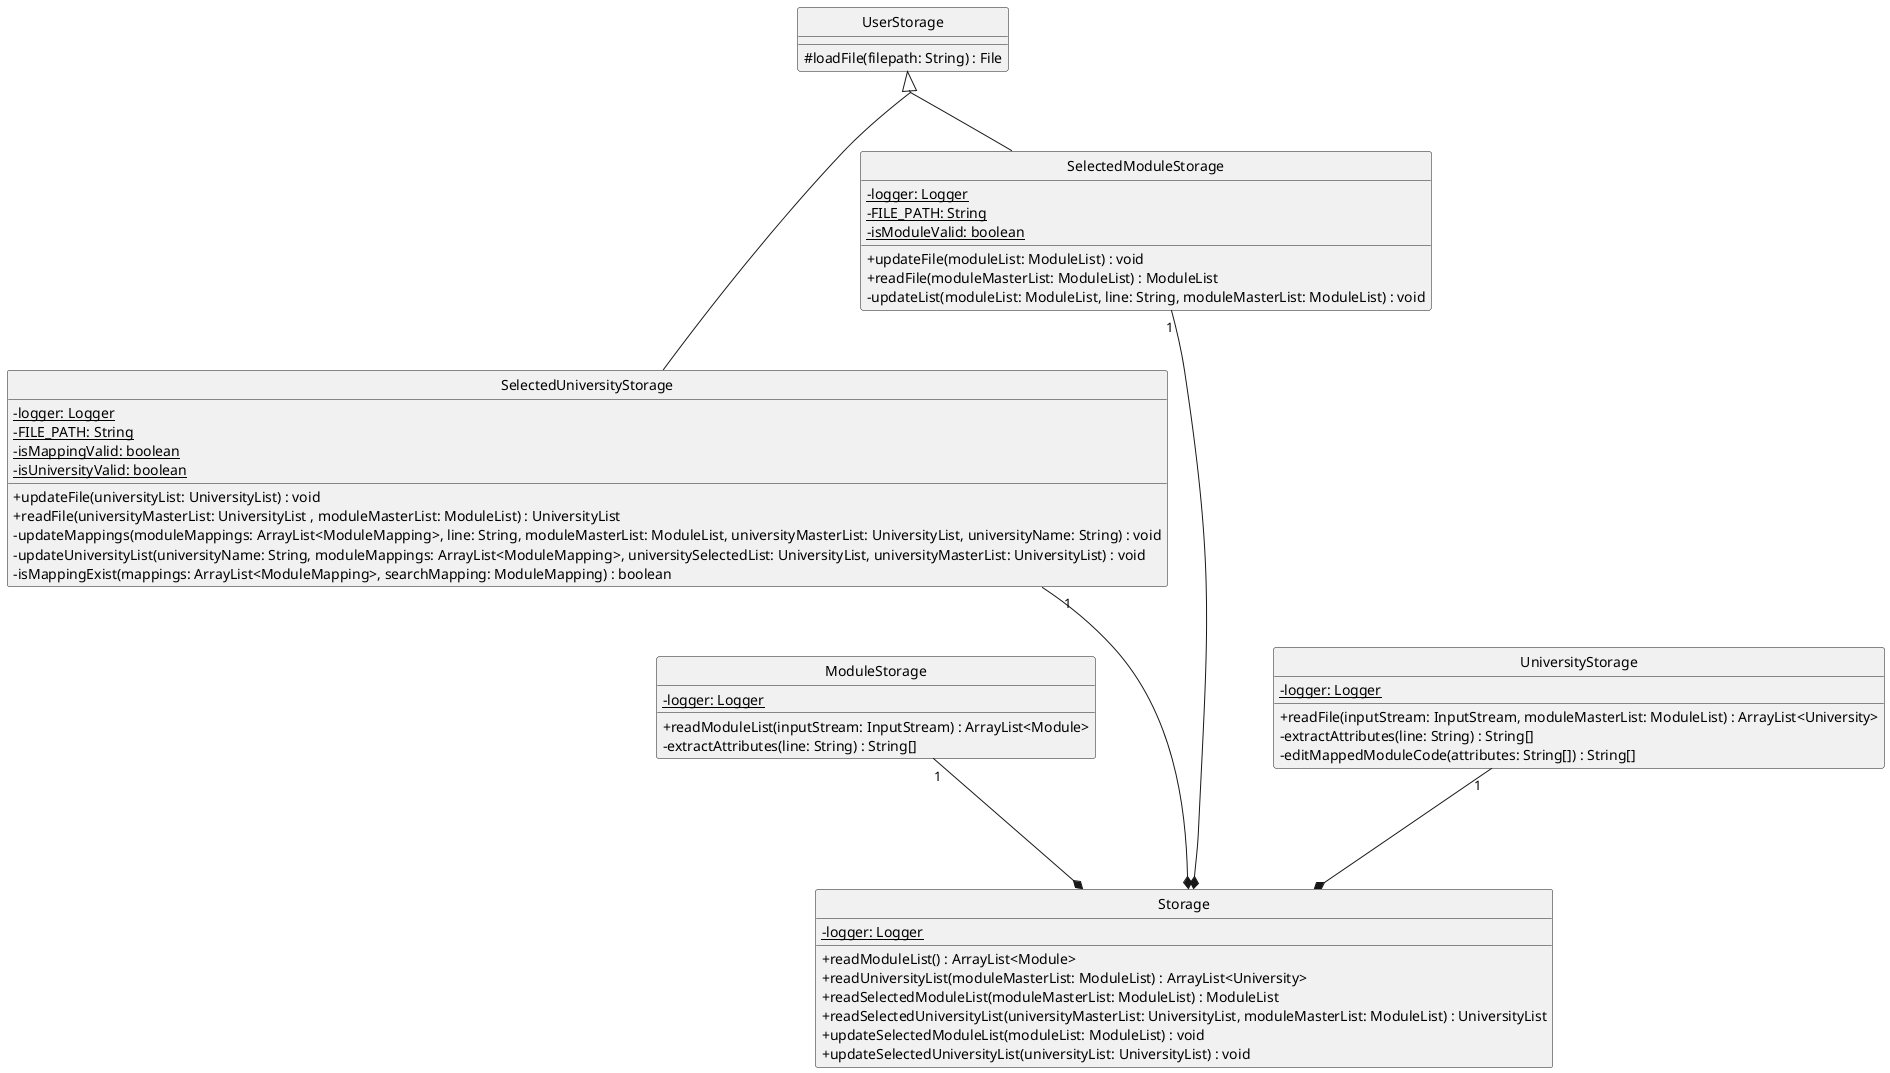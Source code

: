 @startuml
hide circle
skinparam classAttributeIconSize 0
skinparam groupInheritance 2
skinparam maxLength 128

class Storage {
    - {static} logger: Logger
    + readModuleList() : ArrayList<Module>
    + readUniversityList(moduleMasterList: ModuleList) : ArrayList<University>
    + readSelectedModuleList(moduleMasterList: ModuleList) : ModuleList
    + readSelectedUniversityList(universityMasterList: UniversityList, moduleMasterList: ModuleList) : UniversityList
    + updateSelectedModuleList(moduleList: ModuleList) : void
    + updateSelectedUniversityList(universityList: UniversityList) : void
}

ModuleStorage "1" ---* Storage
    ModuleStorage : - {static} logger: Logger
    ModuleStorage : + readModuleList(inputStream: InputStream) : ArrayList<Module>
    ModuleStorage : - extractAttributes(line: String) : String[]

UserStorage <|-- SelectedUniversityStorage
SelectedUniversityStorage "1" ----* Storage
    SelectedUniversityStorage : - {static} logger: Logger
    SelectedUniversityStorage : - {static} FILE_PATH: String
    SelectedUniversityStorage : - {static} isMappingValid: boolean
    SelectedUniversityStorage : - {static} isUniversityValid: boolean
    SelectedUniversityStorage : + updateFile(universityList: UniversityList) : void
    SelectedUniversityStorage : + readFile(universityMasterList: UniversityList , moduleMasterList: ModuleList) : UniversityList
    SelectedUniversityStorage : - updateMappings(moduleMappings: ArrayList<ModuleMapping>, line: String, moduleMasterList: ModuleList, universityMasterList: UniversityList, universityName: String) : void
    SelectedUniversityStorage : - updateUniversityList(universityName: String, moduleMappings: ArrayList<ModuleMapping>, universitySelectedList: UniversityList, universityMasterList: UniversityList) : void
    SelectedUniversityStorage : - isMappingExist(mappings: ArrayList<ModuleMapping>, searchMapping: ModuleMapping) : boolean

UserStorage <|-- SelectedModuleStorage
SelectedModuleStorage "1" -----* Storage
     SelectedModuleStorage : - {static} logger: Logger
     SelectedModuleStorage : - {static} FILE_PATH: String
     SelectedModuleStorage : - {static} isModuleValid: boolean
     SelectedModuleStorage : + updateFile(moduleList: ModuleList) : void
     SelectedModuleStorage : + readFile(moduleMasterList: ModuleList) : ModuleList
     SelectedModuleStorage : - updateList(moduleList: ModuleList, line: String, moduleMasterList: ModuleList) : void

UniversityStorage "1" ---* Storage
    UniversityStorage : - {static} logger: Logger
    UniversityStorage : + readFile(inputStream: InputStream, moduleMasterList: ModuleList) : ArrayList<University>
    UniversityStorage : - extractAttributes(line: String) : String[]
    UniversityStorage : - editMappedModuleCode(attributes: String[]) : String[]

class UserStorage {
    # loadFile(filepath: String) : File
}

@enduml